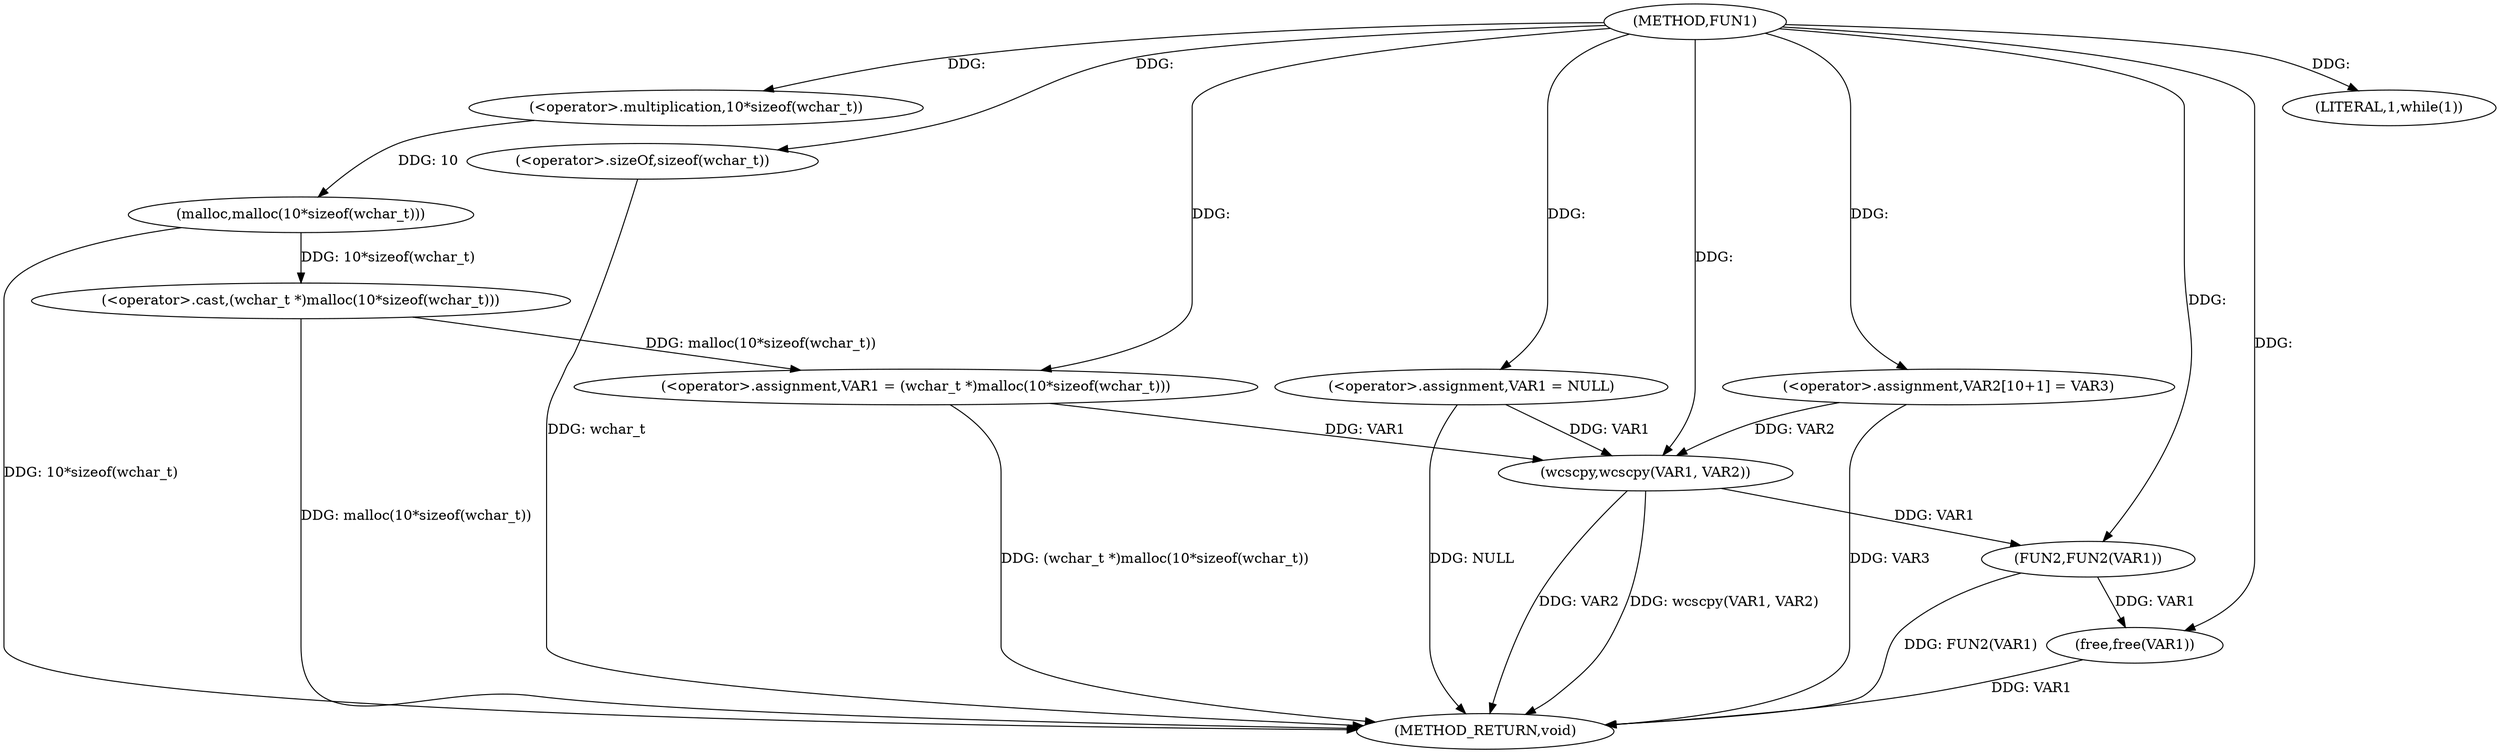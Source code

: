 digraph FUN1 {  
"1000100" [label = "(METHOD,FUN1)" ]
"1000131" [label = "(METHOD_RETURN,void)" ]
"1000103" [label = "(<operator>.assignment,VAR1 = NULL)" ]
"1000107" [label = "(LITERAL,1,while(1))" ]
"1000109" [label = "(<operator>.assignment,VAR1 = (wchar_t *)malloc(10*sizeof(wchar_t)))" ]
"1000111" [label = "(<operator>.cast,(wchar_t *)malloc(10*sizeof(wchar_t)))" ]
"1000113" [label = "(malloc,malloc(10*sizeof(wchar_t)))" ]
"1000114" [label = "(<operator>.multiplication,10*sizeof(wchar_t))" ]
"1000116" [label = "(<operator>.sizeOf,sizeof(wchar_t))" ]
"1000121" [label = "(<operator>.assignment,VAR2[10+1] = VAR3)" ]
"1000124" [label = "(wcscpy,wcscpy(VAR1, VAR2))" ]
"1000127" [label = "(FUN2,FUN2(VAR1))" ]
"1000129" [label = "(free,free(VAR1))" ]
  "1000116" -> "1000131"  [ label = "DDG: wchar_t"] 
  "1000103" -> "1000131"  [ label = "DDG: NULL"] 
  "1000113" -> "1000131"  [ label = "DDG: 10*sizeof(wchar_t)"] 
  "1000121" -> "1000131"  [ label = "DDG: VAR3"] 
  "1000127" -> "1000131"  [ label = "DDG: FUN2(VAR1)"] 
  "1000111" -> "1000131"  [ label = "DDG: malloc(10*sizeof(wchar_t))"] 
  "1000124" -> "1000131"  [ label = "DDG: wcscpy(VAR1, VAR2)"] 
  "1000129" -> "1000131"  [ label = "DDG: VAR1"] 
  "1000124" -> "1000131"  [ label = "DDG: VAR2"] 
  "1000109" -> "1000131"  [ label = "DDG: (wchar_t *)malloc(10*sizeof(wchar_t))"] 
  "1000100" -> "1000103"  [ label = "DDG: "] 
  "1000100" -> "1000107"  [ label = "DDG: "] 
  "1000111" -> "1000109"  [ label = "DDG: malloc(10*sizeof(wchar_t))"] 
  "1000100" -> "1000109"  [ label = "DDG: "] 
  "1000113" -> "1000111"  [ label = "DDG: 10*sizeof(wchar_t)"] 
  "1000114" -> "1000113"  [ label = "DDG: 10"] 
  "1000100" -> "1000114"  [ label = "DDG: "] 
  "1000100" -> "1000116"  [ label = "DDG: "] 
  "1000100" -> "1000121"  [ label = "DDG: "] 
  "1000103" -> "1000124"  [ label = "DDG: VAR1"] 
  "1000109" -> "1000124"  [ label = "DDG: VAR1"] 
  "1000100" -> "1000124"  [ label = "DDG: "] 
  "1000121" -> "1000124"  [ label = "DDG: VAR2"] 
  "1000124" -> "1000127"  [ label = "DDG: VAR1"] 
  "1000100" -> "1000127"  [ label = "DDG: "] 
  "1000127" -> "1000129"  [ label = "DDG: VAR1"] 
  "1000100" -> "1000129"  [ label = "DDG: "] 
}
